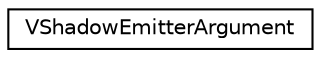 digraph "Graphical Class Hierarchy"
{
  edge [fontname="Helvetica",fontsize="10",labelfontname="Helvetica",labelfontsize="10"];
  node [fontname="Helvetica",fontsize="10",shape=record];
  rankdir="LR";
  Node1 [label="VShadowEmitterArgument",height=0.2,width=0.4,color="black", fillcolor="white", style="filled",URL="$struct_v_shadow_emitter_argument.html"];
}
